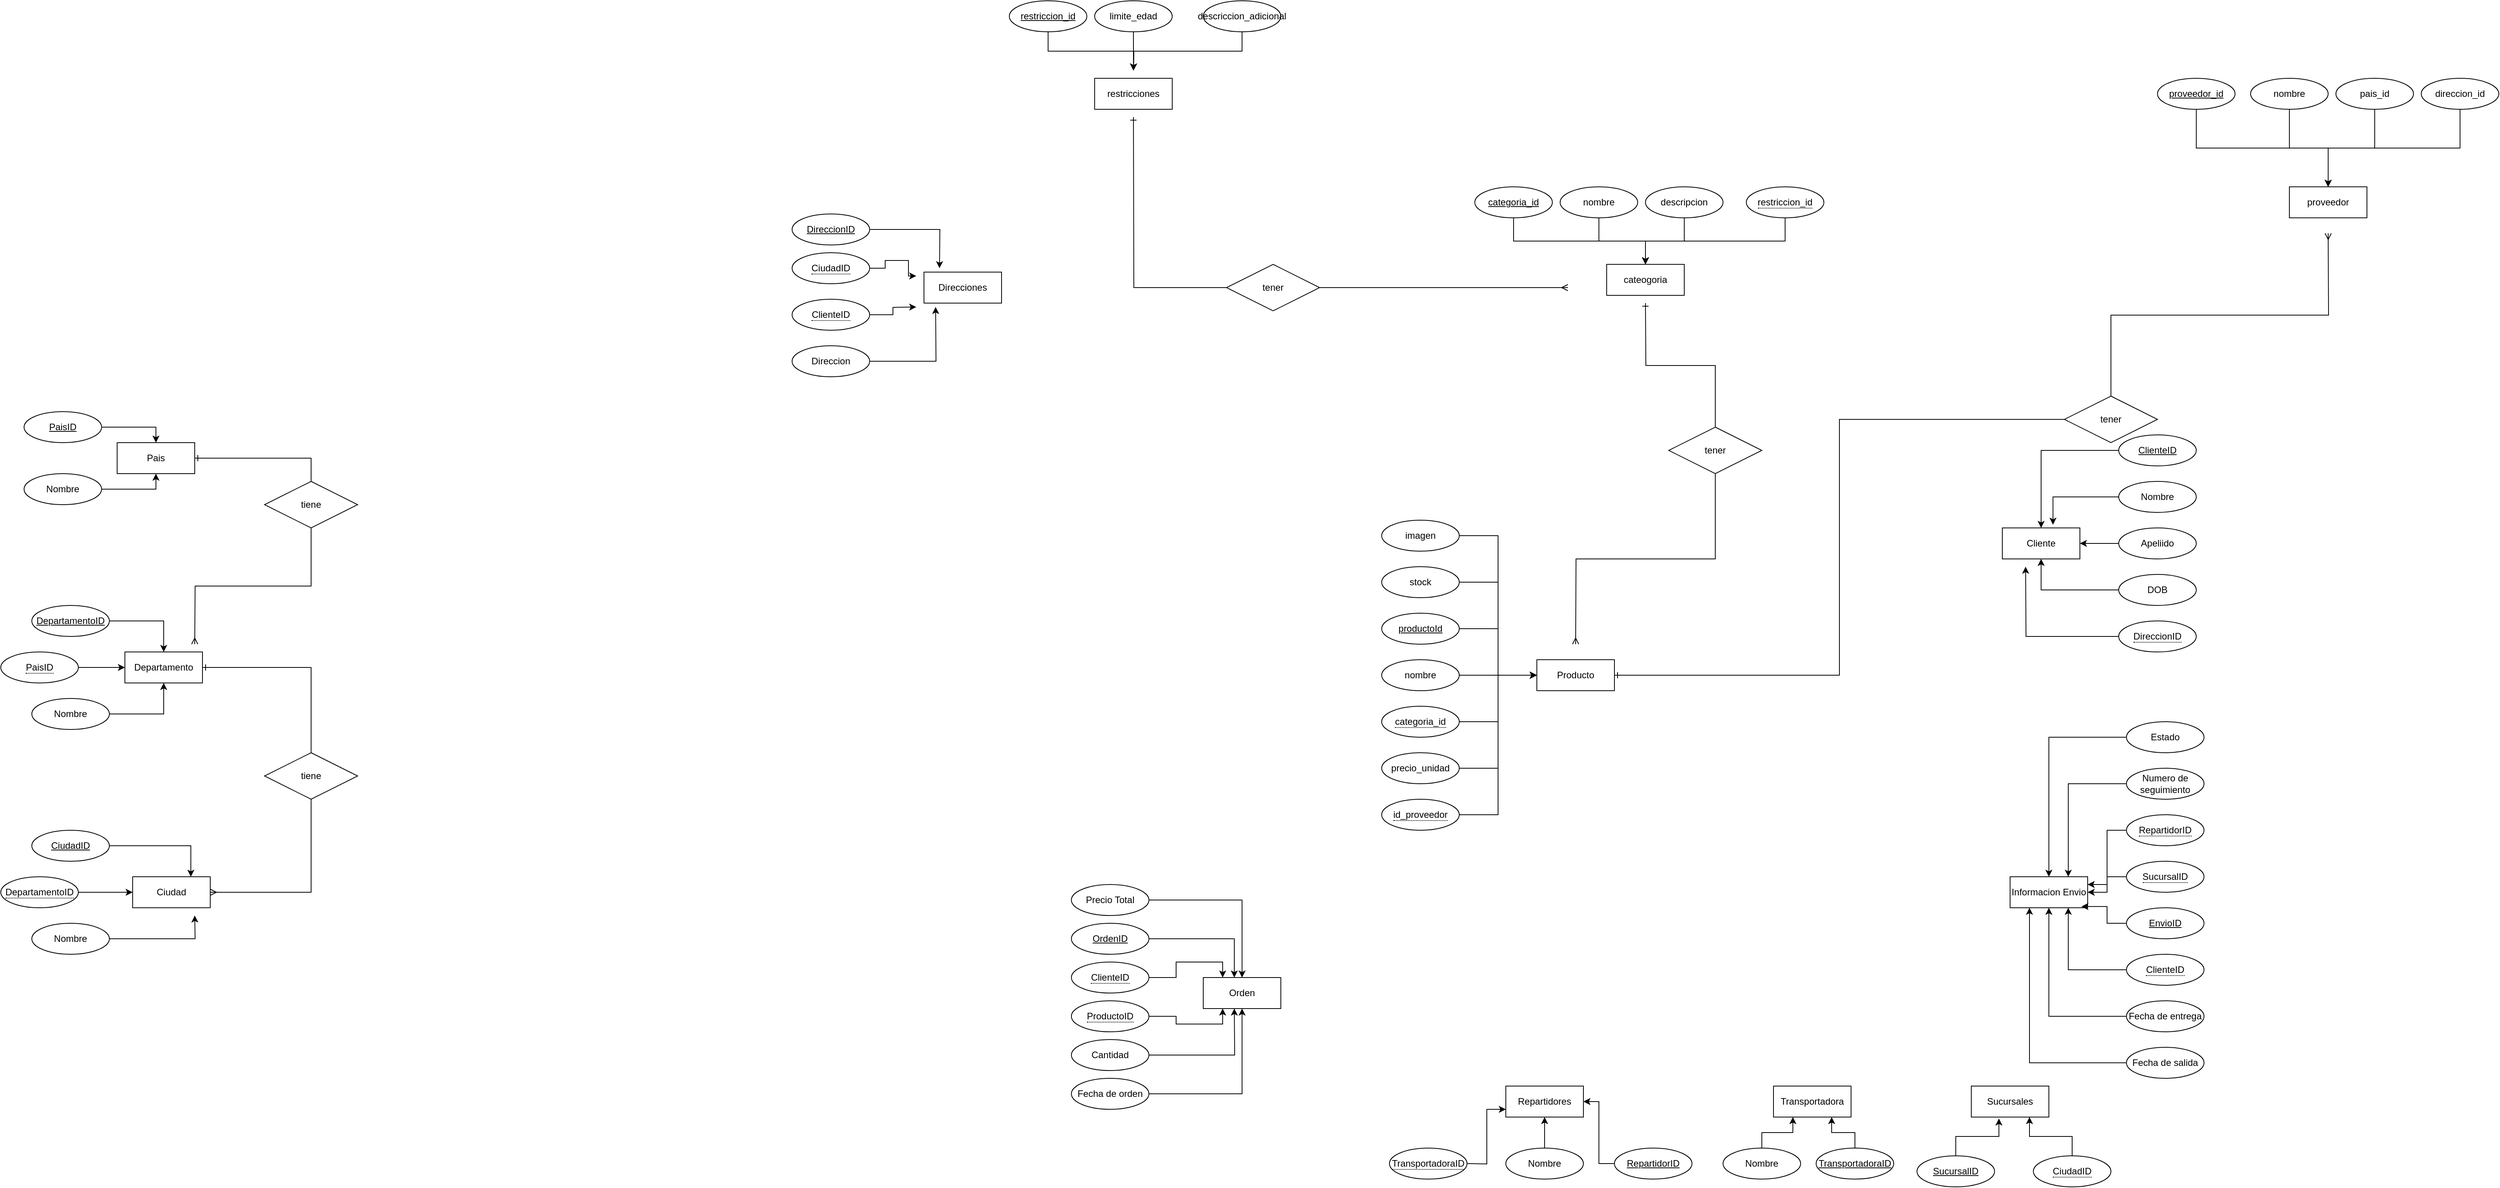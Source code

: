 <mxfile version="24.2.2" type="github">
  <diagram id="R2lEEEUBdFMjLlhIrx00" name="Page-1">
    <mxGraphModel dx="4113" dy="1850" grid="1" gridSize="10" guides="1" tooltips="1" connect="1" arrows="1" fold="1" page="1" pageScale="1" pageWidth="850" pageHeight="1100" math="0" shadow="0" extFonts="Permanent Marker^https://fonts.googleapis.com/css?family=Permanent+Marker">
      <root>
        <mxCell id="0" />
        <mxCell id="1" parent="0" />
        <mxCell id="7TCsUlY0UWKUgK5hBim2-1" value="Producto" style="whiteSpace=wrap;html=1;align=center;" vertex="1" parent="1">
          <mxGeometry x="-80" y="310" width="100" height="40" as="geometry" />
        </mxCell>
        <mxCell id="7TCsUlY0UWKUgK5hBim2-13" style="edgeStyle=orthogonalEdgeStyle;rounded=0;orthogonalLoop=1;jettySize=auto;html=1;exitX=1;exitY=0.5;exitDx=0;exitDy=0;entryX=0;entryY=0.5;entryDx=0;entryDy=0;" edge="1" parent="1" source="7TCsUlY0UWKUgK5hBim2-2" target="7TCsUlY0UWKUgK5hBim2-1">
          <mxGeometry relative="1" as="geometry" />
        </mxCell>
        <mxCell id="V_IZpNN2CZy9b4twtYZi-1" value="Cliente" style="whiteSpace=wrap;html=1;align=center;" vertex="1" parent="1">
          <mxGeometry x="520" y="140" width="100" height="40" as="geometry" />
        </mxCell>
        <mxCell id="7TCsUlY0UWKUgK5hBim2-2" value="productoId" style="ellipse;whiteSpace=wrap;html=1;align=center;fontStyle=4;" vertex="1" parent="1">
          <mxGeometry x="-280" y="250" width="100" height="40" as="geometry" />
        </mxCell>
        <mxCell id="HOgN10SsS_zhc4yn9moy-36" style="edgeStyle=orthogonalEdgeStyle;rounded=0;orthogonalLoop=1;jettySize=auto;html=1;" edge="1" parent="1" source="V_IZpNN2CZy9b4twtYZi-2" target="V_IZpNN2CZy9b4twtYZi-1">
          <mxGeometry relative="1" as="geometry" />
        </mxCell>
        <mxCell id="V_IZpNN2CZy9b4twtYZi-2" value="ClienteID" style="ellipse;whiteSpace=wrap;html=1;align=center;fontStyle=4;" vertex="1" parent="1">
          <mxGeometry x="670" y="20" width="100" height="40" as="geometry" />
        </mxCell>
        <mxCell id="7TCsUlY0UWKUgK5hBim2-12" style="edgeStyle=orthogonalEdgeStyle;rounded=0;orthogonalLoop=1;jettySize=auto;html=1;exitX=1;exitY=0.5;exitDx=0;exitDy=0;entryX=0;entryY=0.5;entryDx=0;entryDy=0;" edge="1" parent="1" source="7TCsUlY0UWKUgK5hBim2-3" target="7TCsUlY0UWKUgK5hBim2-1">
          <mxGeometry relative="1" as="geometry" />
        </mxCell>
        <mxCell id="HOgN10SsS_zhc4yn9moy-37" style="edgeStyle=orthogonalEdgeStyle;rounded=0;orthogonalLoop=1;jettySize=auto;html=1;entryX=0.653;entryY=-0.104;entryDx=0;entryDy=0;entryPerimeter=0;" edge="1" parent="1" source="V_IZpNN2CZy9b4twtYZi-3" target="V_IZpNN2CZy9b4twtYZi-1">
          <mxGeometry relative="1" as="geometry" />
        </mxCell>
        <mxCell id="V_IZpNN2CZy9b4twtYZi-3" value="Nombre" style="ellipse;whiteSpace=wrap;html=1;align=center;" vertex="1" parent="1">
          <mxGeometry x="670" y="80" width="100" height="40" as="geometry" />
        </mxCell>
        <mxCell id="7TCsUlY0UWKUgK5hBim2-3" value="nombre" style="ellipse;whiteSpace=wrap;html=1;align=center;" vertex="1" parent="1">
          <mxGeometry x="-280" y="310" width="100" height="40" as="geometry" />
        </mxCell>
        <mxCell id="HOgN10SsS_zhc4yn9moy-38" style="edgeStyle=orthogonalEdgeStyle;rounded=0;orthogonalLoop=1;jettySize=auto;html=1;" edge="1" parent="1" source="V_IZpNN2CZy9b4twtYZi-4" target="V_IZpNN2CZy9b4twtYZi-1">
          <mxGeometry relative="1" as="geometry" />
        </mxCell>
        <mxCell id="V_IZpNN2CZy9b4twtYZi-4" value="Apeliido" style="ellipse;whiteSpace=wrap;html=1;align=center;" vertex="1" parent="1">
          <mxGeometry x="670" y="140" width="100" height="40" as="geometry" />
        </mxCell>
        <mxCell id="7TCsUlY0UWKUgK5hBim2-14" style="edgeStyle=orthogonalEdgeStyle;rounded=0;orthogonalLoop=1;jettySize=auto;html=1;exitX=1;exitY=0.5;exitDx=0;exitDy=0;entryX=0;entryY=0.5;entryDx=0;entryDy=0;" edge="1" parent="1" source="7TCsUlY0UWKUgK5hBim2-4" target="7TCsUlY0UWKUgK5hBim2-1">
          <mxGeometry relative="1" as="geometry" />
        </mxCell>
        <mxCell id="HOgN10SsS_zhc4yn9moy-39" style="edgeStyle=orthogonalEdgeStyle;rounded=0;orthogonalLoop=1;jettySize=auto;html=1;entryX=0.5;entryY=1;entryDx=0;entryDy=0;" edge="1" parent="1" source="V_IZpNN2CZy9b4twtYZi-5" target="V_IZpNN2CZy9b4twtYZi-1">
          <mxGeometry relative="1" as="geometry" />
        </mxCell>
        <mxCell id="V_IZpNN2CZy9b4twtYZi-5" value="DOB" style="ellipse;whiteSpace=wrap;html=1;align=center;" vertex="1" parent="1">
          <mxGeometry x="670" y="200" width="100" height="40" as="geometry" />
        </mxCell>
        <mxCell id="7TCsUlY0UWKUgK5hBim2-4" value="stock" style="ellipse;whiteSpace=wrap;html=1;align=center;" vertex="1" parent="1">
          <mxGeometry x="-280" y="190" width="100" height="40" as="geometry" />
        </mxCell>
        <mxCell id="HOgN10SsS_zhc4yn9moy-40" style="edgeStyle=orthogonalEdgeStyle;rounded=0;orthogonalLoop=1;jettySize=auto;html=1;" edge="1" parent="1" source="V_IZpNN2CZy9b4twtYZi-7">
          <mxGeometry relative="1" as="geometry">
            <mxPoint x="550" y="190" as="targetPoint" />
          </mxGeometry>
        </mxCell>
        <mxCell id="V_IZpNN2CZy9b4twtYZi-7" value="&lt;span style=&quot;border-bottom: 1px dotted&quot;&gt;DireccionID&lt;/span&gt;" style="ellipse;whiteSpace=wrap;html=1;align=center;" vertex="1" parent="1">
          <mxGeometry x="670" y="260" width="100" height="40" as="geometry" />
        </mxCell>
        <mxCell id="7TCsUlY0UWKUgK5hBim2-15" style="edgeStyle=orthogonalEdgeStyle;rounded=0;orthogonalLoop=1;jettySize=auto;html=1;exitX=1;exitY=0.5;exitDx=0;exitDy=0;entryX=0;entryY=0.5;entryDx=0;entryDy=0;" edge="1" parent="1" source="7TCsUlY0UWKUgK5hBim2-5" target="7TCsUlY0UWKUgK5hBim2-1">
          <mxGeometry relative="1" as="geometry" />
        </mxCell>
        <mxCell id="7TCsUlY0UWKUgK5hBim2-5" value="imagen" style="ellipse;whiteSpace=wrap;html=1;align=center;" vertex="1" parent="1">
          <mxGeometry x="-280" y="130" width="100" height="40" as="geometry" />
        </mxCell>
        <mxCell id="7TCsUlY0UWKUgK5hBim2-11" style="edgeStyle=orthogonalEdgeStyle;rounded=0;orthogonalLoop=1;jettySize=auto;html=1;exitX=1;exitY=0.5;exitDx=0;exitDy=0;entryX=0;entryY=0.5;entryDx=0;entryDy=0;" edge="1" parent="1" source="7TCsUlY0UWKUgK5hBim2-6" target="7TCsUlY0UWKUgK5hBim2-1">
          <mxGeometry relative="1" as="geometry" />
        </mxCell>
        <mxCell id="7TCsUlY0UWKUgK5hBim2-6" value="&lt;span style=&quot;border-bottom: 1px dotted&quot;&gt;categoria_id&lt;/span&gt;" style="ellipse;whiteSpace=wrap;html=1;align=center;" vertex="1" parent="1">
          <mxGeometry x="-280" y="370" width="100" height="40" as="geometry" />
        </mxCell>
        <mxCell id="7TCsUlY0UWKUgK5hBim2-10" style="edgeStyle=orthogonalEdgeStyle;rounded=0;orthogonalLoop=1;jettySize=auto;html=1;exitX=1;exitY=0.5;exitDx=0;exitDy=0;entryX=0;entryY=0.5;entryDx=0;entryDy=0;" edge="1" parent="1" source="7TCsUlY0UWKUgK5hBim2-7" target="7TCsUlY0UWKUgK5hBim2-1">
          <mxGeometry relative="1" as="geometry" />
        </mxCell>
        <mxCell id="7TCsUlY0UWKUgK5hBim2-7" value="precio_unidad" style="ellipse;whiteSpace=wrap;html=1;align=center;" vertex="1" parent="1">
          <mxGeometry x="-280" y="430" width="100" height="40" as="geometry" />
        </mxCell>
        <mxCell id="7TCsUlY0UWKUgK5hBim2-9" style="edgeStyle=orthogonalEdgeStyle;rounded=0;orthogonalLoop=1;jettySize=auto;html=1;exitX=1;exitY=0.5;exitDx=0;exitDy=0;entryX=0;entryY=0.5;entryDx=0;entryDy=0;" edge="1" parent="1" source="7TCsUlY0UWKUgK5hBim2-8" target="7TCsUlY0UWKUgK5hBim2-1">
          <mxGeometry relative="1" as="geometry" />
        </mxCell>
        <mxCell id="7TCsUlY0UWKUgK5hBim2-8" value="&lt;span style=&quot;border-bottom: 1px dotted&quot;&gt;id_proveedor&lt;/span&gt;" style="ellipse;whiteSpace=wrap;html=1;align=center;" vertex="1" parent="1">
          <mxGeometry x="-280" y="490" width="100" height="40" as="geometry" />
        </mxCell>
        <mxCell id="7TCsUlY0UWKUgK5hBim2-16" value="cateogoria" style="whiteSpace=wrap;html=1;align=center;" vertex="1" parent="1">
          <mxGeometry x="10" y="-200" width="100" height="40" as="geometry" />
        </mxCell>
        <mxCell id="7TCsUlY0UWKUgK5hBim2-27" style="edgeStyle=orthogonalEdgeStyle;rounded=0;orthogonalLoop=1;jettySize=auto;html=1;exitX=0.5;exitY=1;exitDx=0;exitDy=0;entryX=0.5;entryY=0;entryDx=0;entryDy=0;" edge="1" parent="1" source="7TCsUlY0UWKUgK5hBim2-18" target="7TCsUlY0UWKUgK5hBim2-16">
          <mxGeometry relative="1" as="geometry" />
        </mxCell>
        <mxCell id="7TCsUlY0UWKUgK5hBim2-18" value="nombre" style="ellipse;whiteSpace=wrap;html=1;align=center;" vertex="1" parent="1">
          <mxGeometry x="-50" y="-300" width="100" height="40" as="geometry" />
        </mxCell>
        <mxCell id="7TCsUlY0UWKUgK5hBim2-28" style="edgeStyle=orthogonalEdgeStyle;rounded=0;orthogonalLoop=1;jettySize=auto;html=1;exitX=0.5;exitY=1;exitDx=0;exitDy=0;entryX=0.5;entryY=0;entryDx=0;entryDy=0;" edge="1" parent="1" source="7TCsUlY0UWKUgK5hBim2-19" target="7TCsUlY0UWKUgK5hBim2-16">
          <mxGeometry relative="1" as="geometry" />
        </mxCell>
        <mxCell id="7TCsUlY0UWKUgK5hBim2-19" value="categoria_id" style="ellipse;whiteSpace=wrap;html=1;align=center;fontStyle=4;" vertex="1" parent="1">
          <mxGeometry x="-160" y="-300" width="100" height="40" as="geometry" />
        </mxCell>
        <mxCell id="7TCsUlY0UWKUgK5hBim2-26" style="edgeStyle=orthogonalEdgeStyle;rounded=0;orthogonalLoop=1;jettySize=auto;html=1;exitX=0.5;exitY=1;exitDx=0;exitDy=0;entryX=0.5;entryY=0;entryDx=0;entryDy=0;" edge="1" parent="1" source="7TCsUlY0UWKUgK5hBim2-21" target="7TCsUlY0UWKUgK5hBim2-16">
          <mxGeometry relative="1" as="geometry" />
        </mxCell>
        <mxCell id="7TCsUlY0UWKUgK5hBim2-21" value="descripcion" style="ellipse;whiteSpace=wrap;html=1;align=center;" vertex="1" parent="1">
          <mxGeometry x="60" y="-300" width="100" height="40" as="geometry" />
        </mxCell>
        <mxCell id="7TCsUlY0UWKUgK5hBim2-25" style="edgeStyle=orthogonalEdgeStyle;rounded=0;orthogonalLoop=1;jettySize=auto;html=1;exitX=0.5;exitY=1;exitDx=0;exitDy=0;entryX=0.5;entryY=0;entryDx=0;entryDy=0;" edge="1" parent="1" source="7TCsUlY0UWKUgK5hBim2-24" target="7TCsUlY0UWKUgK5hBim2-16">
          <mxGeometry relative="1" as="geometry" />
        </mxCell>
        <mxCell id="7TCsUlY0UWKUgK5hBim2-24" value="&lt;span style=&quot;border-bottom: 1px dotted&quot;&gt;restriccion_id&lt;/span&gt;" style="ellipse;whiteSpace=wrap;html=1;align=center;" vertex="1" parent="1">
          <mxGeometry x="190" y="-300" width="100" height="40" as="geometry" />
        </mxCell>
        <mxCell id="7TCsUlY0UWKUgK5hBim2-30" style="edgeStyle=orthogonalEdgeStyle;rounded=0;orthogonalLoop=1;jettySize=auto;html=1;exitX=0.5;exitY=1;exitDx=0;exitDy=0;endArrow=ERmany;endFill=0;" edge="1" parent="1" source="7TCsUlY0UWKUgK5hBim2-29">
          <mxGeometry relative="1" as="geometry">
            <mxPoint x="-30" y="290" as="targetPoint" />
          </mxGeometry>
        </mxCell>
        <mxCell id="7TCsUlY0UWKUgK5hBim2-31" style="edgeStyle=orthogonalEdgeStyle;rounded=0;orthogonalLoop=1;jettySize=auto;html=1;exitX=0.5;exitY=0;exitDx=0;exitDy=0;endArrow=ERone;endFill=0;" edge="1" parent="1" source="7TCsUlY0UWKUgK5hBim2-29">
          <mxGeometry relative="1" as="geometry">
            <mxPoint x="60" y="-150" as="targetPoint" />
          </mxGeometry>
        </mxCell>
        <mxCell id="7TCsUlY0UWKUgK5hBim2-29" value="tener" style="shape=rhombus;perimeter=rhombusPerimeter;whiteSpace=wrap;html=1;align=center;" vertex="1" parent="1">
          <mxGeometry x="90" y="10" width="120" height="60" as="geometry" />
        </mxCell>
        <mxCell id="f4wOuDZP4i-04FLXdV7_-1" value="Informacion Envio" style="whiteSpace=wrap;html=1;align=center;" vertex="1" parent="1">
          <mxGeometry x="530" y="590" width="100" height="40" as="geometry" />
        </mxCell>
        <mxCell id="f4wOuDZP4i-04FLXdV7_-2" value="EnvioID" style="ellipse;whiteSpace=wrap;html=1;align=center;fontStyle=4;" vertex="1" parent="1">
          <mxGeometry x="680" y="630" width="100" height="40" as="geometry" />
        </mxCell>
        <mxCell id="HOgN10SsS_zhc4yn9moy-32" style="edgeStyle=orthogonalEdgeStyle;rounded=0;orthogonalLoop=1;jettySize=auto;html=1;entryX=0.5;entryY=1;entryDx=0;entryDy=0;" edge="1" parent="1" source="f4wOuDZP4i-04FLXdV7_-5" target="f4wOuDZP4i-04FLXdV7_-1">
          <mxGeometry relative="1" as="geometry">
            <mxPoint x="580" y="640" as="targetPoint" />
          </mxGeometry>
        </mxCell>
        <mxCell id="f4wOuDZP4i-04FLXdV7_-5" value="Fecha de entrega" style="ellipse;whiteSpace=wrap;html=1;align=center;" vertex="1" parent="1">
          <mxGeometry x="680" y="750" width="100" height="40" as="geometry" />
        </mxCell>
        <mxCell id="HOgN10SsS_zhc4yn9moy-29" style="edgeStyle=orthogonalEdgeStyle;rounded=0;orthogonalLoop=1;jettySize=auto;html=1;" edge="1" parent="1" source="f4wOuDZP4i-04FLXdV7_-6" target="f4wOuDZP4i-04FLXdV7_-1">
          <mxGeometry relative="1" as="geometry" />
        </mxCell>
        <mxCell id="f4wOuDZP4i-04FLXdV7_-6" value="&lt;span style=&quot;border-bottom: 1px dotted&quot;&gt;SucursalID&lt;/span&gt;" style="ellipse;whiteSpace=wrap;html=1;align=center;" vertex="1" parent="1">
          <mxGeometry x="680" y="570" width="100" height="40" as="geometry" />
        </mxCell>
        <mxCell id="HOgN10SsS_zhc4yn9moy-28" style="edgeStyle=orthogonalEdgeStyle;rounded=0;orthogonalLoop=1;jettySize=auto;html=1;entryX=1;entryY=0.25;entryDx=0;entryDy=0;" edge="1" parent="1" source="f4wOuDZP4i-04FLXdV7_-7" target="f4wOuDZP4i-04FLXdV7_-1">
          <mxGeometry relative="1" as="geometry" />
        </mxCell>
        <mxCell id="f4wOuDZP4i-04FLXdV7_-7" value="&lt;span style=&quot;border-bottom: 1px dotted&quot;&gt;RepartidorID&lt;/span&gt;" style="ellipse;whiteSpace=wrap;html=1;align=center;" vertex="1" parent="1">
          <mxGeometry x="680" y="510" width="100" height="40" as="geometry" />
        </mxCell>
        <mxCell id="HOgN10SsS_zhc4yn9moy-31" style="edgeStyle=orthogonalEdgeStyle;rounded=0;orthogonalLoop=1;jettySize=auto;html=1;entryX=0.75;entryY=1;entryDx=0;entryDy=0;" edge="1" parent="1" source="f4wOuDZP4i-04FLXdV7_-8" target="f4wOuDZP4i-04FLXdV7_-1">
          <mxGeometry relative="1" as="geometry">
            <mxPoint x="600" y="650" as="targetPoint" />
          </mxGeometry>
        </mxCell>
        <mxCell id="f4wOuDZP4i-04FLXdV7_-8" value="&lt;span style=&quot;border-bottom: 1px dotted&quot;&gt;ClienteID&lt;/span&gt;" style="ellipse;whiteSpace=wrap;html=1;align=center;" vertex="1" parent="1">
          <mxGeometry x="680" y="690" width="100" height="40" as="geometry" />
        </mxCell>
        <mxCell id="HOgN10SsS_zhc4yn9moy-33" style="edgeStyle=orthogonalEdgeStyle;rounded=0;orthogonalLoop=1;jettySize=auto;html=1;entryX=0.25;entryY=1;entryDx=0;entryDy=0;" edge="1" parent="1" source="f4wOuDZP4i-04FLXdV7_-9" target="f4wOuDZP4i-04FLXdV7_-1">
          <mxGeometry relative="1" as="geometry" />
        </mxCell>
        <mxCell id="f4wOuDZP4i-04FLXdV7_-9" value="Fecha de salida" style="ellipse;whiteSpace=wrap;html=1;align=center;" vertex="1" parent="1">
          <mxGeometry x="680" y="810" width="100" height="40" as="geometry" />
        </mxCell>
        <mxCell id="HOgN10SsS_zhc4yn9moy-27" style="edgeStyle=orthogonalEdgeStyle;rounded=0;orthogonalLoop=1;jettySize=auto;html=1;entryX=0.75;entryY=0;entryDx=0;entryDy=0;" edge="1" parent="1" source="f4wOuDZP4i-04FLXdV7_-10" target="f4wOuDZP4i-04FLXdV7_-1">
          <mxGeometry relative="1" as="geometry" />
        </mxCell>
        <mxCell id="f4wOuDZP4i-04FLXdV7_-10" value="Numero de seguimiento" style="ellipse;whiteSpace=wrap;html=1;align=center;" vertex="1" parent="1">
          <mxGeometry x="680" y="450" width="100" height="40" as="geometry" />
        </mxCell>
        <mxCell id="HOgN10SsS_zhc4yn9moy-25" style="edgeStyle=orthogonalEdgeStyle;rounded=0;orthogonalLoop=1;jettySize=auto;html=1;entryX=0.5;entryY=0;entryDx=0;entryDy=0;" edge="1" parent="1" source="f4wOuDZP4i-04FLXdV7_-11" target="f4wOuDZP4i-04FLXdV7_-1">
          <mxGeometry relative="1" as="geometry" />
        </mxCell>
        <mxCell id="f4wOuDZP4i-04FLXdV7_-11" value="Estado" style="ellipse;whiteSpace=wrap;html=1;align=center;" vertex="1" parent="1">
          <mxGeometry x="680" y="390" width="100" height="40" as="geometry" />
        </mxCell>
        <mxCell id="7TCsUlY0UWKUgK5hBim2-42" style="edgeStyle=orthogonalEdgeStyle;rounded=0;orthogonalLoop=1;jettySize=auto;html=1;exitX=0.5;exitY=0;exitDx=0;exitDy=0;endArrow=ERmany;endFill=0;" edge="1" parent="1" source="7TCsUlY0UWKUgK5hBim2-41">
          <mxGeometry relative="1" as="geometry">
            <mxPoint x="940" y="-240" as="targetPoint" />
          </mxGeometry>
        </mxCell>
        <mxCell id="HOgN10SsS_zhc4yn9moy-1" value="Repartidores" style="whiteSpace=wrap;html=1;align=center;" vertex="1" parent="1">
          <mxGeometry x="-120" y="860" width="100" height="40" as="geometry" />
        </mxCell>
        <mxCell id="HOgN10SsS_zhc4yn9moy-22" style="edgeStyle=orthogonalEdgeStyle;rounded=0;orthogonalLoop=1;jettySize=auto;html=1;entryX=0;entryY=0.75;entryDx=0;entryDy=0;" edge="1" parent="1" target="HOgN10SsS_zhc4yn9moy-1">
          <mxGeometry relative="1" as="geometry">
            <mxPoint x="-170" y="960" as="sourcePoint" />
          </mxGeometry>
        </mxCell>
        <mxCell id="7TCsUlY0UWKUgK5hBim2-45" style="edgeStyle=orthogonalEdgeStyle;rounded=0;orthogonalLoop=1;jettySize=auto;html=1;exitX=0;exitY=0.5;exitDx=0;exitDy=0;entryX=1;entryY=0.5;entryDx=0;entryDy=0;endArrow=ERone;endFill=0;" edge="1" parent="1" source="7TCsUlY0UWKUgK5hBim2-41" target="7TCsUlY0UWKUgK5hBim2-1">
          <mxGeometry relative="1" as="geometry" />
        </mxCell>
        <mxCell id="HOgN10SsS_zhc4yn9moy-2" value="&lt;span style=&quot;border-bottom: 1px dotted&quot;&gt;TransportadoraID&lt;/span&gt;" style="ellipse;whiteSpace=wrap;html=1;align=center;" vertex="1" parent="1">
          <mxGeometry x="-270" y="940" width="100" height="40" as="geometry" />
        </mxCell>
        <mxCell id="HOgN10SsS_zhc4yn9moy-23" style="edgeStyle=orthogonalEdgeStyle;rounded=0;orthogonalLoop=1;jettySize=auto;html=1;entryX=1;entryY=0.5;entryDx=0;entryDy=0;" edge="1" parent="1" source="HOgN10SsS_zhc4yn9moy-3" target="HOgN10SsS_zhc4yn9moy-1">
          <mxGeometry relative="1" as="geometry" />
        </mxCell>
        <mxCell id="7TCsUlY0UWKUgK5hBim2-41" value="tener" style="shape=rhombus;perimeter=rhombusPerimeter;whiteSpace=wrap;html=1;align=center;" vertex="1" parent="1">
          <mxGeometry x="600" y="-30" width="120" height="60" as="geometry" />
        </mxCell>
        <mxCell id="HOgN10SsS_zhc4yn9moy-3" value="RepartidorID" style="ellipse;whiteSpace=wrap;html=1;align=center;fontStyle=4;" vertex="1" parent="1">
          <mxGeometry x="20" y="940" width="100" height="40" as="geometry" />
        </mxCell>
        <mxCell id="HOgN10SsS_zhc4yn9moy-18" style="edgeStyle=orthogonalEdgeStyle;rounded=0;orthogonalLoop=1;jettySize=auto;html=1;entryX=0.5;entryY=1;entryDx=0;entryDy=0;" edge="1" parent="1" source="HOgN10SsS_zhc4yn9moy-4" target="HOgN10SsS_zhc4yn9moy-1">
          <mxGeometry relative="1" as="geometry" />
        </mxCell>
        <mxCell id="HOgN10SsS_zhc4yn9moy-4" value="Nombre" style="ellipse;whiteSpace=wrap;html=1;align=center;" vertex="1" parent="1">
          <mxGeometry x="-120" y="940" width="100" height="40" as="geometry" />
        </mxCell>
        <mxCell id="HOgN10SsS_zhc4yn9moy-5" value="Transportadora" style="whiteSpace=wrap;html=1;align=center;" vertex="1" parent="1">
          <mxGeometry x="225" y="860" width="100" height="40" as="geometry" />
        </mxCell>
        <mxCell id="HOgN10SsS_zhc4yn9moy-10" style="edgeStyle=orthogonalEdgeStyle;rounded=0;orthogonalLoop=1;jettySize=auto;html=1;entryX=0.75;entryY=1;entryDx=0;entryDy=0;" edge="1" parent="1" source="HOgN10SsS_zhc4yn9moy-6" target="HOgN10SsS_zhc4yn9moy-5">
          <mxGeometry relative="1" as="geometry" />
        </mxCell>
        <mxCell id="HOgN10SsS_zhc4yn9moy-6" value="TransportadoraID" style="ellipse;whiteSpace=wrap;html=1;align=center;fontStyle=4;" vertex="1" parent="1">
          <mxGeometry x="280" y="940" width="100" height="40" as="geometry" />
        </mxCell>
        <mxCell id="HOgN10SsS_zhc4yn9moy-9" style="edgeStyle=orthogonalEdgeStyle;rounded=0;orthogonalLoop=1;jettySize=auto;html=1;entryX=0.25;entryY=1;entryDx=0;entryDy=0;" edge="1" parent="1" source="HOgN10SsS_zhc4yn9moy-8" target="HOgN10SsS_zhc4yn9moy-5">
          <mxGeometry relative="1" as="geometry" />
        </mxCell>
        <mxCell id="HOgN10SsS_zhc4yn9moy-8" value="Nombre" style="ellipse;whiteSpace=wrap;html=1;align=center;" vertex="1" parent="1">
          <mxGeometry x="160" y="940" width="100" height="40" as="geometry" />
        </mxCell>
        <mxCell id="HOgN10SsS_zhc4yn9moy-11" value="Sucursales" style="whiteSpace=wrap;html=1;align=center;" vertex="1" parent="1">
          <mxGeometry x="480" y="860" width="100" height="40" as="geometry" />
        </mxCell>
        <mxCell id="HOgN10SsS_zhc4yn9moy-12" value="SucursalID" style="ellipse;whiteSpace=wrap;html=1;align=center;fontStyle=4;" vertex="1" parent="1">
          <mxGeometry x="410" y="950" width="100" height="40" as="geometry" />
        </mxCell>
        <mxCell id="HOgN10SsS_zhc4yn9moy-13" style="edgeStyle=orthogonalEdgeStyle;rounded=0;orthogonalLoop=1;jettySize=auto;html=1;entryX=0.356;entryY=1.046;entryDx=0;entryDy=0;entryPerimeter=0;" edge="1" parent="1" source="HOgN10SsS_zhc4yn9moy-12" target="HOgN10SsS_zhc4yn9moy-11">
          <mxGeometry relative="1" as="geometry" />
        </mxCell>
        <mxCell id="HOgN10SsS_zhc4yn9moy-15" style="edgeStyle=orthogonalEdgeStyle;rounded=0;orthogonalLoop=1;jettySize=auto;html=1;entryX=0.75;entryY=1;entryDx=0;entryDy=0;" edge="1" parent="1" source="HOgN10SsS_zhc4yn9moy-14" target="HOgN10SsS_zhc4yn9moy-11">
          <mxGeometry relative="1" as="geometry" />
        </mxCell>
        <mxCell id="HOgN10SsS_zhc4yn9moy-14" value="&lt;span style=&quot;border-bottom: 1px dotted&quot;&gt;CiudadID&lt;/span&gt;" style="ellipse;whiteSpace=wrap;html=1;align=center;" vertex="1" parent="1">
          <mxGeometry x="560" y="950" width="100" height="40" as="geometry" />
        </mxCell>
        <mxCell id="HOgN10SsS_zhc4yn9moy-24" style="edgeStyle=orthogonalEdgeStyle;rounded=0;orthogonalLoop=1;jettySize=auto;html=1;exitX=0.5;exitY=1;exitDx=0;exitDy=0;" edge="1" parent="1" source="f4wOuDZP4i-04FLXdV7_-7" target="f4wOuDZP4i-04FLXdV7_-7">
          <mxGeometry relative="1" as="geometry" />
        </mxCell>
        <mxCell id="7TCsUlY0UWKUgK5hBim2-37" style="edgeStyle=orthogonalEdgeStyle;rounded=0;orthogonalLoop=1;jettySize=auto;html=1;exitX=0.5;exitY=1;exitDx=0;exitDy=0;entryX=0.5;entryY=0;entryDx=0;entryDy=0;" edge="1" parent="1" source="7TCsUlY0UWKUgK5hBim2-33" target="7TCsUlY0UWKUgK5hBim2-32">
          <mxGeometry relative="1" as="geometry" />
        </mxCell>
        <mxCell id="HOgN10SsS_zhc4yn9moy-30" style="edgeStyle=orthogonalEdgeStyle;rounded=0;orthogonalLoop=1;jettySize=auto;html=1;entryX=0.919;entryY=0.961;entryDx=0;entryDy=0;entryPerimeter=0;" edge="1" parent="1" source="f4wOuDZP4i-04FLXdV7_-2" target="f4wOuDZP4i-04FLXdV7_-1">
          <mxGeometry relative="1" as="geometry" />
        </mxCell>
        <mxCell id="7TCsUlY0UWKUgK5hBim2-40" style="edgeStyle=orthogonalEdgeStyle;rounded=0;orthogonalLoop=1;jettySize=auto;html=1;exitX=0.5;exitY=1;exitDx=0;exitDy=0;" edge="1" parent="1" source="7TCsUlY0UWKUgK5hBim2-34" target="7TCsUlY0UWKUgK5hBim2-32">
          <mxGeometry relative="1" as="geometry" />
        </mxCell>
        <mxCell id="7TCsUlY0UWKUgK5hBim2-39" style="edgeStyle=orthogonalEdgeStyle;rounded=0;orthogonalLoop=1;jettySize=auto;html=1;exitX=0.5;exitY=1;exitDx=0;exitDy=0;entryX=0.5;entryY=0;entryDx=0;entryDy=0;" edge="1" parent="1" source="7TCsUlY0UWKUgK5hBim2-35" target="7TCsUlY0UWKUgK5hBim2-32">
          <mxGeometry relative="1" as="geometry" />
        </mxCell>
        <mxCell id="7TCsUlY0UWKUgK5hBim2-38" style="edgeStyle=orthogonalEdgeStyle;rounded=0;orthogonalLoop=1;jettySize=auto;html=1;exitX=0.5;exitY=1;exitDx=0;exitDy=0;" edge="1" parent="1" source="7TCsUlY0UWKUgK5hBim2-36">
          <mxGeometry relative="1" as="geometry">
            <mxPoint x="940" y="-310" as="targetPoint" />
          </mxGeometry>
        </mxCell>
        <mxCell id="7TCsUlY0UWKUgK5hBim2-53" style="edgeStyle=orthogonalEdgeStyle;rounded=0;orthogonalLoop=1;jettySize=auto;html=1;exitX=0.5;exitY=1;exitDx=0;exitDy=0;entryX=0.5;entryY=0;entryDx=0;entryDy=0;" edge="1" parent="1" source="7TCsUlY0UWKUgK5hBim2-47" target="7TCsUlY0UWKUgK5hBim2-48">
          <mxGeometry relative="1" as="geometry" />
        </mxCell>
        <mxCell id="HOgN10SsS_zhc4yn9moy-41" value="Orden" style="whiteSpace=wrap;html=1;align=center;" vertex="1" parent="1">
          <mxGeometry x="-510" y="720" width="100" height="40" as="geometry" />
        </mxCell>
        <mxCell id="7TCsUlY0UWKUgK5hBim2-47" value="nombre" style="ellipse;whiteSpace=wrap;html=1;align=center;" vertex="1" parent="1">
          <mxGeometry x="840" y="-440" width="100" height="40" as="geometry" />
        </mxCell>
        <mxCell id="HOgN10SsS_zhc4yn9moy-52" style="edgeStyle=orthogonalEdgeStyle;rounded=0;orthogonalLoop=1;jettySize=auto;html=1;entryX=0.4;entryY=0;entryDx=0;entryDy=0;entryPerimeter=0;" edge="1" parent="1" source="HOgN10SsS_zhc4yn9moy-42" target="HOgN10SsS_zhc4yn9moy-41">
          <mxGeometry relative="1" as="geometry" />
        </mxCell>
        <mxCell id="7TCsUlY0UWKUgK5hBim2-48" value="proveedor" style="whiteSpace=wrap;html=1;align=center;" vertex="1" parent="1">
          <mxGeometry x="890" y="-300" width="100" height="40" as="geometry" />
        </mxCell>
        <mxCell id="HOgN10SsS_zhc4yn9moy-42" value="OrdenID" style="ellipse;whiteSpace=wrap;html=1;align=center;fontStyle=4;" vertex="1" parent="1">
          <mxGeometry x="-680" y="650" width="100" height="40" as="geometry" />
        </mxCell>
        <mxCell id="7TCsUlY0UWKUgK5hBim2-52" style="edgeStyle=orthogonalEdgeStyle;rounded=0;orthogonalLoop=1;jettySize=auto;html=1;exitX=0.5;exitY=1;exitDx=0;exitDy=0;entryX=0.5;entryY=0;entryDx=0;entryDy=0;" edge="1" parent="1" source="7TCsUlY0UWKUgK5hBim2-49" target="7TCsUlY0UWKUgK5hBim2-48">
          <mxGeometry relative="1" as="geometry" />
        </mxCell>
        <mxCell id="HOgN10SsS_zhc4yn9moy-53" style="edgeStyle=orthogonalEdgeStyle;rounded=0;orthogonalLoop=1;jettySize=auto;html=1;entryX=0.25;entryY=0;entryDx=0;entryDy=0;" edge="1" parent="1" source="HOgN10SsS_zhc4yn9moy-44" target="HOgN10SsS_zhc4yn9moy-41">
          <mxGeometry relative="1" as="geometry" />
        </mxCell>
        <mxCell id="7TCsUlY0UWKUgK5hBim2-49" value="proveedor_id" style="ellipse;whiteSpace=wrap;html=1;align=center;fontStyle=4;" vertex="1" parent="1">
          <mxGeometry x="720" y="-440" width="100" height="40" as="geometry" />
        </mxCell>
        <mxCell id="HOgN10SsS_zhc4yn9moy-44" value="&lt;span style=&quot;border-bottom: 1px dotted&quot;&gt;ClienteID&lt;/span&gt;" style="ellipse;whiteSpace=wrap;html=1;align=center;" vertex="1" parent="1">
          <mxGeometry x="-680" y="700" width="100" height="40" as="geometry" />
        </mxCell>
        <mxCell id="7TCsUlY0UWKUgK5hBim2-54" style="edgeStyle=orthogonalEdgeStyle;rounded=0;orthogonalLoop=1;jettySize=auto;html=1;exitX=0.5;exitY=1;exitDx=0;exitDy=0;entryX=0.5;entryY=0;entryDx=0;entryDy=0;" edge="1" parent="1" source="7TCsUlY0UWKUgK5hBim2-50" target="7TCsUlY0UWKUgK5hBim2-48">
          <mxGeometry relative="1" as="geometry" />
        </mxCell>
        <mxCell id="HOgN10SsS_zhc4yn9moy-54" style="edgeStyle=orthogonalEdgeStyle;rounded=0;orthogonalLoop=1;jettySize=auto;html=1;entryX=0.25;entryY=1;entryDx=0;entryDy=0;" edge="1" parent="1" source="HOgN10SsS_zhc4yn9moy-45" target="HOgN10SsS_zhc4yn9moy-41">
          <mxGeometry relative="1" as="geometry" />
        </mxCell>
        <mxCell id="7TCsUlY0UWKUgK5hBim2-50" value="pais_id" style="ellipse;whiteSpace=wrap;html=1;align=center;" vertex="1" parent="1">
          <mxGeometry x="950" y="-440" width="100" height="40" as="geometry" />
        </mxCell>
        <mxCell id="HOgN10SsS_zhc4yn9moy-45" value="&lt;span style=&quot;border-bottom: 1px dotted&quot;&gt;ProductoID&lt;/span&gt;" style="ellipse;whiteSpace=wrap;html=1;align=center;" vertex="1" parent="1">
          <mxGeometry x="-680" y="750" width="100" height="40" as="geometry" />
        </mxCell>
        <mxCell id="7TCsUlY0UWKUgK5hBim2-55" style="edgeStyle=orthogonalEdgeStyle;rounded=0;orthogonalLoop=1;jettySize=auto;html=1;exitX=0.5;exitY=1;exitDx=0;exitDy=0;" edge="1" parent="1" source="7TCsUlY0UWKUgK5hBim2-51" target="7TCsUlY0UWKUgK5hBim2-48">
          <mxGeometry relative="1" as="geometry" />
        </mxCell>
        <mxCell id="HOgN10SsS_zhc4yn9moy-46" style="edgeStyle=orthogonalEdgeStyle;rounded=0;orthogonalLoop=1;jettySize=auto;html=1;exitX=0.5;exitY=1;exitDx=0;exitDy=0;" edge="1" parent="1" source="HOgN10SsS_zhc4yn9moy-45" target="HOgN10SsS_zhc4yn9moy-45">
          <mxGeometry relative="1" as="geometry" />
        </mxCell>
        <mxCell id="7TCsUlY0UWKUgK5hBim2-51" value="direccion_id" style="ellipse;whiteSpace=wrap;html=1;align=center;" vertex="1" parent="1">
          <mxGeometry x="1060" y="-440" width="100" height="40" as="geometry" />
        </mxCell>
        <mxCell id="HOgN10SsS_zhc4yn9moy-55" style="edgeStyle=orthogonalEdgeStyle;rounded=0;orthogonalLoop=1;jettySize=auto;html=1;" edge="1" parent="1" source="HOgN10SsS_zhc4yn9moy-47">
          <mxGeometry relative="1" as="geometry">
            <mxPoint x="-470" y="760" as="targetPoint" />
          </mxGeometry>
        </mxCell>
        <mxCell id="HOgN10SsS_zhc4yn9moy-47" value="Cantidad" style="ellipse;whiteSpace=wrap;html=1;align=center;" vertex="1" parent="1">
          <mxGeometry x="-680" y="800" width="100" height="40" as="geometry" />
        </mxCell>
        <mxCell id="HOgN10SsS_zhc4yn9moy-48" style="edgeStyle=orthogonalEdgeStyle;rounded=0;orthogonalLoop=1;jettySize=auto;html=1;exitX=0.5;exitY=1;exitDx=0;exitDy=0;" edge="1" parent="1" source="HOgN10SsS_zhc4yn9moy-45" target="HOgN10SsS_zhc4yn9moy-45">
          <mxGeometry relative="1" as="geometry" />
        </mxCell>
        <mxCell id="HOgN10SsS_zhc4yn9moy-51" style="edgeStyle=orthogonalEdgeStyle;rounded=0;orthogonalLoop=1;jettySize=auto;html=1;" edge="1" parent="1" source="HOgN10SsS_zhc4yn9moy-49" target="HOgN10SsS_zhc4yn9moy-41">
          <mxGeometry relative="1" as="geometry" />
        </mxCell>
        <mxCell id="HOgN10SsS_zhc4yn9moy-49" value="Precio Total" style="ellipse;whiteSpace=wrap;html=1;align=center;" vertex="1" parent="1">
          <mxGeometry x="-680" y="600" width="100" height="40" as="geometry" />
        </mxCell>
        <mxCell id="HOgN10SsS_zhc4yn9moy-56" style="edgeStyle=orthogonalEdgeStyle;rounded=0;orthogonalLoop=1;jettySize=auto;html=1;entryX=0.5;entryY=1;entryDx=0;entryDy=0;" edge="1" parent="1" source="HOgN10SsS_zhc4yn9moy-50" target="HOgN10SsS_zhc4yn9moy-41">
          <mxGeometry relative="1" as="geometry" />
        </mxCell>
        <mxCell id="HOgN10SsS_zhc4yn9moy-50" value="Fecha de orden" style="ellipse;whiteSpace=wrap;html=1;align=center;" vertex="1" parent="1">
          <mxGeometry x="-680" y="850" width="100" height="40" as="geometry" />
        </mxCell>
        <mxCell id="7TCsUlY0UWKUgK5hBim2-56" value="restricciones" style="whiteSpace=wrap;html=1;align=center;" vertex="1" parent="1">
          <mxGeometry x="-650" y="-440" width="100" height="40" as="geometry" />
        </mxCell>
        <mxCell id="HOgN10SsS_zhc4yn9moy-57" value="Direcciones" style="whiteSpace=wrap;html=1;align=center;" vertex="1" parent="1">
          <mxGeometry x="-870" y="-190" width="100" height="40" as="geometry" />
        </mxCell>
        <mxCell id="7TCsUlY0UWKUgK5hBim2-61" style="edgeStyle=orthogonalEdgeStyle;rounded=0;orthogonalLoop=1;jettySize=auto;html=1;exitX=0.5;exitY=1;exitDx=0;exitDy=0;entryX=0.5;entryY=0;entryDx=0;entryDy=0;" edge="1" parent="1" source="7TCsUlY0UWKUgK5hBim2-57">
          <mxGeometry relative="1" as="geometry">
            <mxPoint x="-600" y="-450" as="targetPoint" />
          </mxGeometry>
        </mxCell>
        <mxCell id="HOgN10SsS_zhc4yn9moy-63" style="edgeStyle=orthogonalEdgeStyle;rounded=0;orthogonalLoop=1;jettySize=auto;html=1;" edge="1" parent="1" source="HOgN10SsS_zhc4yn9moy-58">
          <mxGeometry relative="1" as="geometry">
            <mxPoint x="-850" y="-195" as="targetPoint" />
          </mxGeometry>
        </mxCell>
        <mxCell id="7TCsUlY0UWKUgK5hBim2-57" value="restriccion_id" style="ellipse;whiteSpace=wrap;html=1;align=center;fontStyle=4;" vertex="1" parent="1">
          <mxGeometry x="-760" y="-540" width="100" height="40" as="geometry" />
        </mxCell>
        <mxCell id="HOgN10SsS_zhc4yn9moy-58" value="DireccionID" style="ellipse;whiteSpace=wrap;html=1;align=center;fontStyle=4;" vertex="1" parent="1">
          <mxGeometry x="-1040" y="-265" width="100" height="40" as="geometry" />
        </mxCell>
        <mxCell id="7TCsUlY0UWKUgK5hBim2-62" style="edgeStyle=orthogonalEdgeStyle;rounded=0;orthogonalLoop=1;jettySize=auto;html=1;exitX=0.5;exitY=1;exitDx=0;exitDy=0;" edge="1" parent="1" source="7TCsUlY0UWKUgK5hBim2-58">
          <mxGeometry relative="1" as="geometry">
            <mxPoint x="-600" y="-450" as="targetPoint" />
          </mxGeometry>
        </mxCell>
        <mxCell id="HOgN10SsS_zhc4yn9moy-64" style="edgeStyle=orthogonalEdgeStyle;rounded=0;orthogonalLoop=1;jettySize=auto;html=1;entryX=0.5;entryY=0;entryDx=0;entryDy=0;" edge="1" parent="1" source="HOgN10SsS_zhc4yn9moy-59">
          <mxGeometry relative="1" as="geometry">
            <Array as="points">
              <mxPoint x="-920" y="-195" />
              <mxPoint x="-920" y="-205" />
              <mxPoint x="-890" y="-205" />
              <mxPoint x="-890" y="-185" />
            </Array>
            <mxPoint x="-880" y="-185" as="targetPoint" />
          </mxGeometry>
        </mxCell>
        <mxCell id="7TCsUlY0UWKUgK5hBim2-58" value="limite_edad" style="ellipse;whiteSpace=wrap;html=1;align=center;" vertex="1" parent="1">
          <mxGeometry x="-650" y="-540" width="100" height="40" as="geometry" />
        </mxCell>
        <mxCell id="HOgN10SsS_zhc4yn9moy-59" value="&lt;span style=&quot;border-bottom: 1px dotted&quot;&gt;CiudadID&lt;/span&gt;" style="ellipse;whiteSpace=wrap;html=1;align=center;" vertex="1" parent="1">
          <mxGeometry x="-1040" y="-215" width="100" height="40" as="geometry" />
        </mxCell>
        <mxCell id="7TCsUlY0UWKUgK5hBim2-60" style="edgeStyle=orthogonalEdgeStyle;rounded=0;orthogonalLoop=1;jettySize=auto;html=1;exitX=0.5;exitY=1;exitDx=0;exitDy=0;entryX=0.5;entryY=0;entryDx=0;entryDy=0;" edge="1" parent="1" source="7TCsUlY0UWKUgK5hBim2-59">
          <mxGeometry relative="1" as="geometry">
            <mxPoint x="-600" y="-450" as="targetPoint" />
          </mxGeometry>
        </mxCell>
        <mxCell id="HOgN10SsS_zhc4yn9moy-65" style="edgeStyle=orthogonalEdgeStyle;rounded=0;orthogonalLoop=1;jettySize=auto;html=1;entryX=0.5;entryY=1;entryDx=0;entryDy=0;" edge="1" parent="1" source="HOgN10SsS_zhc4yn9moy-60">
          <mxGeometry relative="1" as="geometry">
            <mxPoint x="-880" y="-145" as="targetPoint" />
          </mxGeometry>
        </mxCell>
        <mxCell id="7TCsUlY0UWKUgK5hBim2-59" value="descriccion_adicional" style="ellipse;whiteSpace=wrap;html=1;align=center;" vertex="1" parent="1">
          <mxGeometry x="-510" y="-540" width="100" height="40" as="geometry" />
        </mxCell>
        <mxCell id="HOgN10SsS_zhc4yn9moy-60" value="&lt;span style=&quot;border-bottom: 1px dotted&quot;&gt;ClienteID&lt;/span&gt;" style="ellipse;whiteSpace=wrap;html=1;align=center;" vertex="1" parent="1">
          <mxGeometry x="-1040" y="-155" width="100" height="40" as="geometry" />
        </mxCell>
        <mxCell id="7TCsUlY0UWKUgK5hBim2-64" style="edgeStyle=orthogonalEdgeStyle;rounded=0;orthogonalLoop=1;jettySize=auto;html=1;exitX=1;exitY=0.5;exitDx=0;exitDy=0;endArrow=ERmany;endFill=0;" edge="1" parent="1" source="7TCsUlY0UWKUgK5hBim2-63">
          <mxGeometry relative="1" as="geometry">
            <mxPoint x="-40" y="-170" as="targetPoint" />
          </mxGeometry>
        </mxCell>
        <mxCell id="HOgN10SsS_zhc4yn9moy-66" style="edgeStyle=orthogonalEdgeStyle;rounded=0;orthogonalLoop=1;jettySize=auto;html=1;entryX=0.75;entryY=1;entryDx=0;entryDy=0;" edge="1" parent="1" source="HOgN10SsS_zhc4yn9moy-61">
          <mxGeometry relative="1" as="geometry">
            <mxPoint x="-855" y="-145" as="targetPoint" />
          </mxGeometry>
        </mxCell>
        <mxCell id="7TCsUlY0UWKUgK5hBim2-65" style="edgeStyle=orthogonalEdgeStyle;rounded=0;orthogonalLoop=1;jettySize=auto;html=1;exitX=0;exitY=0.5;exitDx=0;exitDy=0;endArrow=ERone;endFill=0;" edge="1" parent="1" source="7TCsUlY0UWKUgK5hBim2-63">
          <mxGeometry relative="1" as="geometry">
            <mxPoint x="-600" y="-390" as="targetPoint" />
          </mxGeometry>
        </mxCell>
        <mxCell id="HOgN10SsS_zhc4yn9moy-61" value="Direccion" style="ellipse;whiteSpace=wrap;html=1;align=center;" vertex="1" parent="1">
          <mxGeometry x="-1040" y="-95" width="100" height="40" as="geometry" />
        </mxCell>
        <mxCell id="7TCsUlY0UWKUgK5hBim2-63" value="tener" style="shape=rhombus;perimeter=rhombusPerimeter;whiteSpace=wrap;html=1;align=center;" vertex="1" parent="1">
          <mxGeometry x="-480" y="-200" width="120" height="60" as="geometry" />
        </mxCell>
        <mxCell id="HOgN10SsS_zhc4yn9moy-67" value="Pais" style="whiteSpace=wrap;html=1;align=center;" vertex="1" parent="1">
          <mxGeometry x="-1910" y="30" width="100" height="40" as="geometry" />
        </mxCell>
        <mxCell id="HOgN10SsS_zhc4yn9moy-69" style="edgeStyle=orthogonalEdgeStyle;rounded=0;orthogonalLoop=1;jettySize=auto;html=1;exitX=0.5;exitY=1;exitDx=0;exitDy=0;" edge="1" parent="1" source="HOgN10SsS_zhc4yn9moy-67" target="HOgN10SsS_zhc4yn9moy-67">
          <mxGeometry relative="1" as="geometry" />
        </mxCell>
        <mxCell id="HOgN10SsS_zhc4yn9moy-73" style="edgeStyle=orthogonalEdgeStyle;rounded=0;orthogonalLoop=1;jettySize=auto;html=1;entryX=0.5;entryY=0;entryDx=0;entryDy=0;" edge="1" parent="1" source="HOgN10SsS_zhc4yn9moy-71" target="HOgN10SsS_zhc4yn9moy-67">
          <mxGeometry relative="1" as="geometry" />
        </mxCell>
        <mxCell id="HOgN10SsS_zhc4yn9moy-71" value="PaisID" style="ellipse;whiteSpace=wrap;html=1;align=center;fontStyle=4;" vertex="1" parent="1">
          <mxGeometry x="-2030" y="-10" width="100" height="40" as="geometry" />
        </mxCell>
        <mxCell id="HOgN10SsS_zhc4yn9moy-74" style="edgeStyle=orthogonalEdgeStyle;rounded=0;orthogonalLoop=1;jettySize=auto;html=1;entryX=0.5;entryY=1;entryDx=0;entryDy=0;" edge="1" parent="1" source="HOgN10SsS_zhc4yn9moy-72" target="HOgN10SsS_zhc4yn9moy-67">
          <mxGeometry relative="1" as="geometry" />
        </mxCell>
        <mxCell id="HOgN10SsS_zhc4yn9moy-72" value="Nombre" style="ellipse;whiteSpace=wrap;html=1;align=center;" vertex="1" parent="1">
          <mxGeometry x="-2030" y="70" width="100" height="40" as="geometry" />
        </mxCell>
        <mxCell id="HOgN10SsS_zhc4yn9moy-75" value="Departamento" style="whiteSpace=wrap;html=1;align=center;" vertex="1" parent="1">
          <mxGeometry x="-1900" y="300" width="100" height="40" as="geometry" />
        </mxCell>
        <mxCell id="HOgN10SsS_zhc4yn9moy-80" style="edgeStyle=orthogonalEdgeStyle;rounded=0;orthogonalLoop=1;jettySize=auto;html=1;entryX=0.5;entryY=0;entryDx=0;entryDy=0;" edge="1" parent="1" source="HOgN10SsS_zhc4yn9moy-76" target="HOgN10SsS_zhc4yn9moy-75">
          <mxGeometry relative="1" as="geometry" />
        </mxCell>
        <mxCell id="HOgN10SsS_zhc4yn9moy-76" value="DepartamentoID" style="ellipse;whiteSpace=wrap;html=1;align=center;fontStyle=4;" vertex="1" parent="1">
          <mxGeometry x="-2020" y="240" width="100" height="40" as="geometry" />
        </mxCell>
        <mxCell id="HOgN10SsS_zhc4yn9moy-82" style="edgeStyle=orthogonalEdgeStyle;rounded=0;orthogonalLoop=1;jettySize=auto;html=1;entryX=0;entryY=0.5;entryDx=0;entryDy=0;" edge="1" parent="1" source="HOgN10SsS_zhc4yn9moy-77" target="HOgN10SsS_zhc4yn9moy-75">
          <mxGeometry relative="1" as="geometry" />
        </mxCell>
        <mxCell id="HOgN10SsS_zhc4yn9moy-77" value="&lt;span style=&quot;border-bottom: 1px dotted&quot;&gt;PaisID&lt;/span&gt;" style="ellipse;whiteSpace=wrap;html=1;align=center;" vertex="1" parent="1">
          <mxGeometry x="-2060" y="300" width="100" height="40" as="geometry" />
        </mxCell>
        <mxCell id="HOgN10SsS_zhc4yn9moy-81" style="edgeStyle=orthogonalEdgeStyle;rounded=0;orthogonalLoop=1;jettySize=auto;html=1;entryX=0.5;entryY=1;entryDx=0;entryDy=0;" edge="1" parent="1" source="HOgN10SsS_zhc4yn9moy-79" target="HOgN10SsS_zhc4yn9moy-75">
          <mxGeometry relative="1" as="geometry">
            <mxPoint x="-1840.0" y="350" as="targetPoint" />
          </mxGeometry>
        </mxCell>
        <mxCell id="HOgN10SsS_zhc4yn9moy-79" value="Nombre" style="ellipse;whiteSpace=wrap;html=1;align=center;" vertex="1" parent="1">
          <mxGeometry x="-2020" y="360" width="100" height="40" as="geometry" />
        </mxCell>
        <mxCell id="HOgN10SsS_zhc4yn9moy-83" value="Ciudad" style="whiteSpace=wrap;html=1;align=center;" vertex="1" parent="1">
          <mxGeometry x="-1890" y="590" width="100" height="40" as="geometry" />
        </mxCell>
        <mxCell id="HOgN10SsS_zhc4yn9moy-89" style="edgeStyle=orthogonalEdgeStyle;rounded=0;orthogonalLoop=1;jettySize=auto;html=1;entryX=0.75;entryY=0;entryDx=0;entryDy=0;" edge="1" parent="1" source="HOgN10SsS_zhc4yn9moy-85" target="HOgN10SsS_zhc4yn9moy-83">
          <mxGeometry relative="1" as="geometry" />
        </mxCell>
        <mxCell id="HOgN10SsS_zhc4yn9moy-85" value="CiudadID" style="ellipse;whiteSpace=wrap;html=1;align=center;fontStyle=4;" vertex="1" parent="1">
          <mxGeometry x="-2020" y="530" width="100" height="40" as="geometry" />
        </mxCell>
        <mxCell id="HOgN10SsS_zhc4yn9moy-91" style="edgeStyle=orthogonalEdgeStyle;rounded=0;orthogonalLoop=1;jettySize=auto;html=1;entryX=0;entryY=0.5;entryDx=0;entryDy=0;" edge="1" parent="1" source="HOgN10SsS_zhc4yn9moy-87" target="HOgN10SsS_zhc4yn9moy-83">
          <mxGeometry relative="1" as="geometry" />
        </mxCell>
        <mxCell id="HOgN10SsS_zhc4yn9moy-87" value="&lt;span style=&quot;border-bottom: 1px dotted&quot;&gt;DepartamentoID&lt;/span&gt;" style="ellipse;whiteSpace=wrap;html=1;align=center;" vertex="1" parent="1">
          <mxGeometry x="-2060" y="590" width="100" height="40" as="geometry" />
        </mxCell>
        <mxCell id="HOgN10SsS_zhc4yn9moy-90" style="edgeStyle=orthogonalEdgeStyle;rounded=0;orthogonalLoop=1;jettySize=auto;html=1;" edge="1" parent="1" source="HOgN10SsS_zhc4yn9moy-88">
          <mxGeometry relative="1" as="geometry">
            <mxPoint x="-1810.0" y="640" as="targetPoint" />
          </mxGeometry>
        </mxCell>
        <mxCell id="HOgN10SsS_zhc4yn9moy-88" value="Nombre" style="ellipse;whiteSpace=wrap;html=1;align=center;" vertex="1" parent="1">
          <mxGeometry x="-2020" y="650" width="100" height="40" as="geometry" />
        </mxCell>
        <mxCell id="7TCsUlY0UWKUgK5hBim2-69" style="edgeStyle=orthogonalEdgeStyle;rounded=0;orthogonalLoop=1;jettySize=auto;html=1;exitX=0.5;exitY=1;exitDx=0;exitDy=0;entryX=1;entryY=0.5;entryDx=0;entryDy=0;endArrow=ERmany;endFill=0;" edge="1" parent="1" source="7TCsUlY0UWKUgK5hBim2-66" target="HOgN10SsS_zhc4yn9moy-83">
          <mxGeometry relative="1" as="geometry" />
        </mxCell>
        <mxCell id="7TCsUlY0UWKUgK5hBim2-70" style="edgeStyle=orthogonalEdgeStyle;rounded=0;orthogonalLoop=1;jettySize=auto;html=1;exitX=0.5;exitY=0;exitDx=0;exitDy=0;entryX=1;entryY=0.5;entryDx=0;entryDy=0;endArrow=ERone;endFill=0;" edge="1" parent="1" source="7TCsUlY0UWKUgK5hBim2-66" target="HOgN10SsS_zhc4yn9moy-75">
          <mxGeometry relative="1" as="geometry" />
        </mxCell>
        <mxCell id="7TCsUlY0UWKUgK5hBim2-66" value="tiene" style="shape=rhombus;perimeter=rhombusPerimeter;whiteSpace=wrap;html=1;align=center;" vertex="1" parent="1">
          <mxGeometry x="-1720" y="430" width="120" height="60" as="geometry" />
        </mxCell>
        <mxCell id="7TCsUlY0UWKUgK5hBim2-72" style="edgeStyle=orthogonalEdgeStyle;rounded=0;orthogonalLoop=1;jettySize=auto;html=1;exitX=0.5;exitY=0;exitDx=0;exitDy=0;entryX=1;entryY=0.5;entryDx=0;entryDy=0;endArrow=ERone;endFill=0;" edge="1" parent="1" source="7TCsUlY0UWKUgK5hBim2-71" target="HOgN10SsS_zhc4yn9moy-67">
          <mxGeometry relative="1" as="geometry" />
        </mxCell>
        <mxCell id="7TCsUlY0UWKUgK5hBim2-73" style="edgeStyle=orthogonalEdgeStyle;rounded=0;orthogonalLoop=1;jettySize=auto;html=1;exitX=0.5;exitY=1;exitDx=0;exitDy=0;endArrow=ERmany;endFill=0;" edge="1" parent="1" source="7TCsUlY0UWKUgK5hBim2-71">
          <mxGeometry relative="1" as="geometry">
            <mxPoint x="-1810" y="290" as="targetPoint" />
          </mxGeometry>
        </mxCell>
        <mxCell id="7TCsUlY0UWKUgK5hBim2-71" value="tiene" style="shape=rhombus;perimeter=rhombusPerimeter;whiteSpace=wrap;html=1;align=center;" vertex="1" parent="1">
          <mxGeometry x="-1720" y="80" width="120" height="60" as="geometry" />
        </mxCell>
      </root>
    </mxGraphModel>
  </diagram>
</mxfile>

